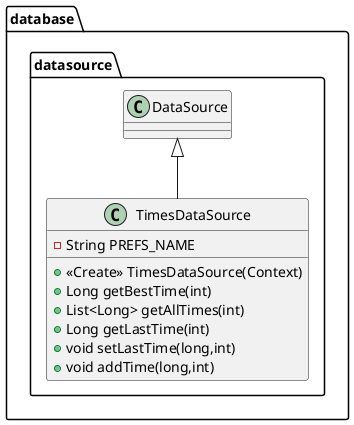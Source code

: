 @startuml
class database.datasource.TimesDataSource {
- String PREFS_NAME
+ <<Create>> TimesDataSource(Context)
+ Long getBestTime(int)
+ List<Long> getAllTimes(int)
+ Long getLastTime(int)
+ void setLastTime(long,int)
+ void addTime(long,int)
}




database.datasource.DataSource <|-- database.datasource.TimesDataSource
@enduml